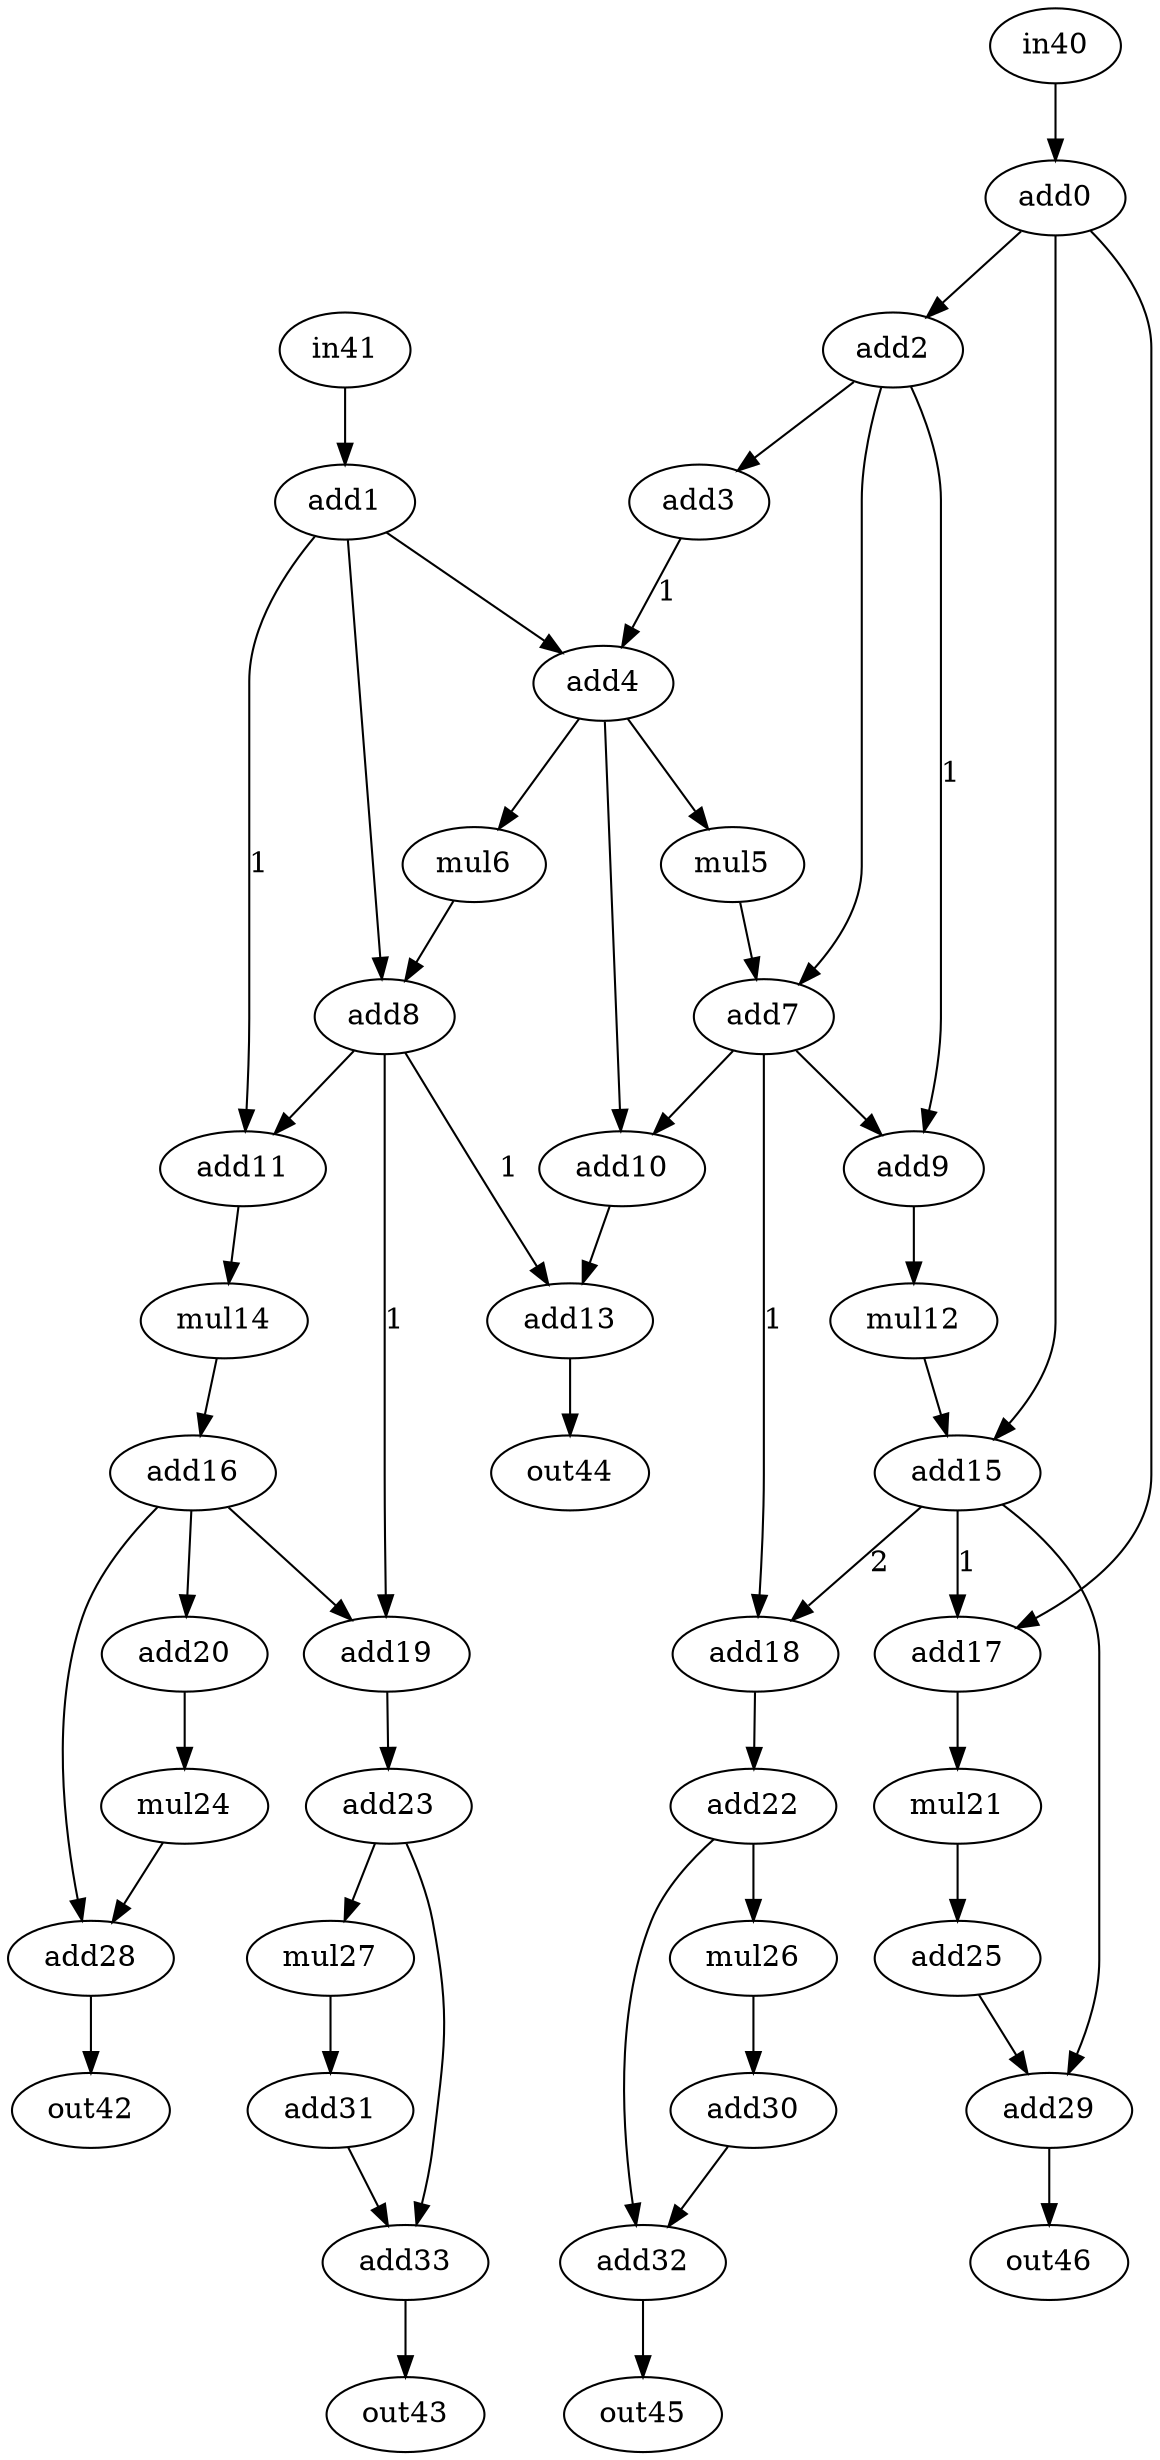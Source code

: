 strict digraph "ewf" {
0 [alap=1, asap=1, label=add0, op=addi, value=2];
1 [alap=3, asap=1, label=add1, op=addi, value=2];
2 [alap=2, asap=2, label=add2, op=addi, value=2];
3 [alap=3, asap=3, label=add3, op=addi, value=2];
4 [alap=4, asap=4, label=add4, op=add];
5 [alap=5, asap=5, label=mul5, op=muli, value=2];
6 [alap=5, asap=5, label=mul6, op=muli, value=2];
7 [alap=6, asap=6, label=add7, op=add];
8 [alap=6, asap=6, label=add8, op=add];
9 [alap=7, asap=7, label=add9, op=add];
10 [alap=7, asap=7, label=add10, op=add];
11 [alap=7, asap=7, label=add11, op=add];
12 [alap=8, asap=8, label=mul12, op=muli, value=2];
13 [alap=8, asap=8, label=add13, op=add];
14 [alap=8, asap=8, label=mul14, op=muli, value=2];
15 [alap=9, asap=9, label=add15, op=add];
16 [alap=9, asap=9, label=add16, op=addi, value=2];
17 [alap=10, asap=10, label=add17, op=add];
18 [alap=10, asap=10, label=add18, op=add];
19 [alap=10, asap=10, label=add19, op=add];
20 [alap=10, asap=10, label=add20, op=addi, value=2];
21 [alap=11, asap=11, label=mul21, op=muli, value=2];
22 [alap=11, asap=11, label=add22, op=addi, value=2];
23 [alap=11, asap=11, label=add23, op=addi, value=2];
24 [alap=11, asap=11, label=mul24, op=muli, value=2];
25 [alap=12, asap=12, label=add25, op=addi, value=2];
26 [alap=12, asap=12, label=mul26, op=muli, value=2];
27 [alap=12, asap=12, label=mul27, op=muli, value=2];
28 [alap=12, asap=12, label=add28, op=add];
29 [alap=13, asap=13, label=add29, op=add];
30 [alap=13, asap=13, label=add30, op=addi, value=2];
31 [alap=13, asap=13, label=add31, op=addi, value=2];
32 [alap=14, asap=14, label=add32, op=add];
33 [alap=14, asap=14, label=add33, op=add];
40 [alap=0, asap=0, label=in40, op=in];
41 [alap=2, asap=0, label=in41, op=in];
42 [alap=13, asap=13, label=out42, op=out];
43 [alap=15, asap=15, label=out43, op=out];
44 [alap=9, asap=9, label=out44, op=out];
45 [alap=15, asap=15, label=out45, op=out];
46 [alap=14, asap=14, label=out46, op=out];
0 -> 2  [port=0, w=0];
0 -> 15  [port=0, w=0];
0 -> 17  [port=0, w=0];
1 -> 4  [port=0, w=0];
1 -> 8  [port=0, w=0];
1 -> 11  [label=1, port=0, w=1];
2 -> 3  [port=0, w=0];
2 -> 7  [port=0, w=0];
2 -> 9  [label=1, port=0, w=1];
3 -> 4  [label=1, port=1, w=1];
4 -> 5  [port=0, w=0];
4 -> 6  [port=0, w=0];
4 -> 10  [port=0, w=0];
5 -> 7  [port=1, w=0];
6 -> 8  [port=1, w=0];
7 -> 9  [port=1, w=0];
7 -> 10  [port=1, w=0];
7 -> 18  [label=1, port=0, w=1];
8 -> 11  [port=1, w=0];
8 -> 13  [label=1, port=0, w=1];
8 -> 19  [label=1, port=0, w=1];
9 -> 12  [port=0, w=0];
10 -> 13  [port=1, w=0];
11 -> 14  [port=0, w=0];
12 -> 15  [port=1, w=0];
13 -> 44  [port=0, w=0];
14 -> 16  [port=0, w=0];
15 -> 17  [label=1, port=1, w=1];
15 -> 18  [label=2, port=1, w=2];
15 -> 29  [port=0, w=0];
16 -> 19  [port=1, w=0];
16 -> 20  [port=0, w=0];
16 -> 28  [port=0, w=0];
17 -> 21  [port=0, w=0];
18 -> 22  [port=0, w=0];
19 -> 23  [port=0, w=0];
20 -> 24  [port=0, w=0];
21 -> 25  [port=0, w=0];
22 -> 26  [port=0, w=0];
22 -> 32  [port=0, w=0];
23 -> 27  [port=0, w=0];
23 -> 33  [port=0, w=0];
24 -> 28  [port=1, w=0];
25 -> 29  [port=1, w=0];
26 -> 30  [port=0, w=0];
27 -> 31  [port=0, w=0];
28 -> 42  [port=0, w=0];
29 -> 46  [port=0, w=0];
30 -> 32  [port=1, w=0];
31 -> 33  [port=1, w=0];
32 -> 45  [port=0, w=0];
33 -> 43  [port=0, w=0];
40 -> 0  [port=0, w=0];
41 -> 1  [port=0, w=0];
}
